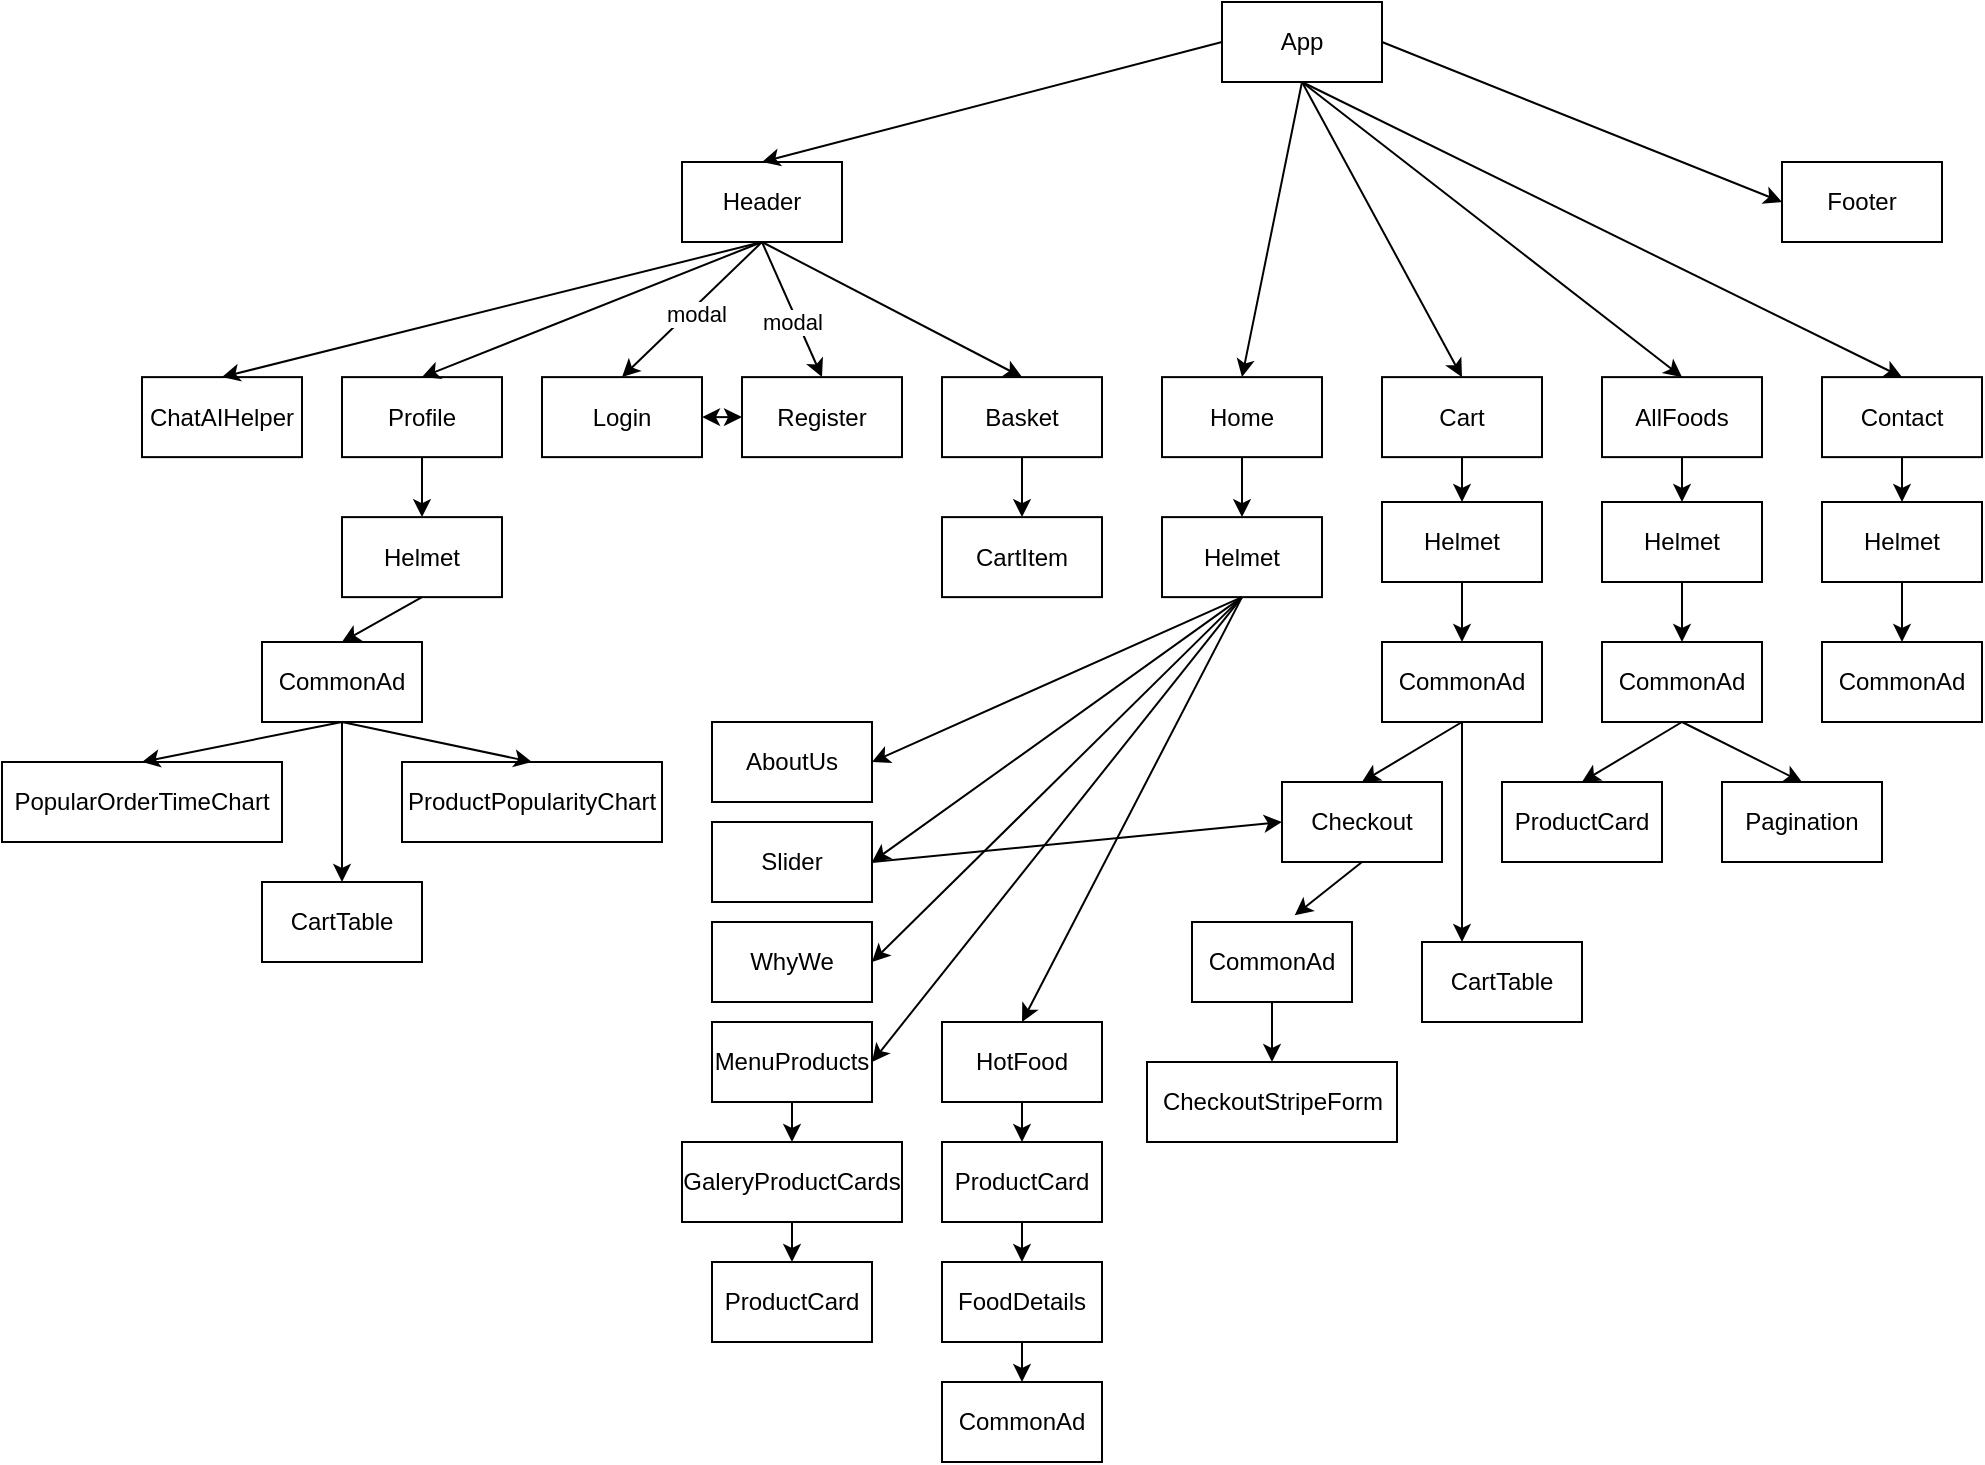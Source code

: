 <mxfile version="25.0.1">
  <diagram id="T6au1CTeq16PIGPDUhCm" name="Page-1">
    <mxGraphModel dx="1922" dy="454" grid="1" gridSize="10" guides="1" tooltips="1" connect="1" arrows="1" fold="1" page="1" pageScale="1" pageWidth="850" pageHeight="1100" math="0" shadow="0">
      <root>
        <mxCell id="0" />
        <mxCell id="1" parent="0" />
        <mxCell id="bUe71bqi6CILaKroShHS-388" value="App" style="rounded=0;whiteSpace=wrap;html=1;" vertex="1" parent="1">
          <mxGeometry x="440" y="290" width="80" height="40" as="geometry" />
        </mxCell>
        <mxCell id="bUe71bqi6CILaKroShHS-389" value="Header" style="rounded=0;whiteSpace=wrap;html=1;" vertex="1" parent="1">
          <mxGeometry x="170" y="370" width="80" height="40" as="geometry" />
        </mxCell>
        <mxCell id="bUe71bqi6CILaKroShHS-390" value="Home" style="rounded=0;whiteSpace=wrap;html=1;" vertex="1" parent="1">
          <mxGeometry x="410" y="477.56" width="80" height="40" as="geometry" />
        </mxCell>
        <mxCell id="bUe71bqi6CILaKroShHS-391" value="Cart" style="rounded=0;whiteSpace=wrap;html=1;" vertex="1" parent="1">
          <mxGeometry x="520" y="477.56" width="80" height="40" as="geometry" />
        </mxCell>
        <mxCell id="bUe71bqi6CILaKroShHS-392" value="Footer" style="rounded=0;whiteSpace=wrap;html=1;" vertex="1" parent="1">
          <mxGeometry x="720" y="370" width="80" height="40" as="geometry" />
        </mxCell>
        <mxCell id="bUe71bqi6CILaKroShHS-393" value="" style="endArrow=classic;html=1;rounded=0;exitX=1;exitY=0.5;exitDx=0;exitDy=0;entryX=0;entryY=0.5;entryDx=0;entryDy=0;" edge="1" parent="1" source="bUe71bqi6CILaKroShHS-388" target="bUe71bqi6CILaKroShHS-392">
          <mxGeometry width="50" height="50" relative="1" as="geometry">
            <mxPoint x="600" y="510" as="sourcePoint" />
            <mxPoint x="650" y="460" as="targetPoint" />
          </mxGeometry>
        </mxCell>
        <mxCell id="bUe71bqi6CILaKroShHS-394" value="" style="endArrow=classic;html=1;rounded=0;exitX=0;exitY=0.5;exitDx=0;exitDy=0;entryX=0.5;entryY=0;entryDx=0;entryDy=0;" edge="1" parent="1" source="bUe71bqi6CILaKroShHS-388" target="bUe71bqi6CILaKroShHS-389">
          <mxGeometry width="50" height="50" relative="1" as="geometry">
            <mxPoint x="450" y="510" as="sourcePoint" />
            <mxPoint x="500" y="460" as="targetPoint" />
          </mxGeometry>
        </mxCell>
        <mxCell id="bUe71bqi6CILaKroShHS-395" value="" style="endArrow=classic;html=1;rounded=0;exitX=0.5;exitY=1;exitDx=0;exitDy=0;entryX=0.5;entryY=0;entryDx=0;entryDy=0;" edge="1" parent="1" source="bUe71bqi6CILaKroShHS-388" target="bUe71bqi6CILaKroShHS-390">
          <mxGeometry width="50" height="50" relative="1" as="geometry">
            <mxPoint x="450" y="510" as="sourcePoint" />
            <mxPoint x="500" y="460" as="targetPoint" />
          </mxGeometry>
        </mxCell>
        <mxCell id="bUe71bqi6CILaKroShHS-396" value="" style="endArrow=classic;html=1;rounded=0;exitX=0.5;exitY=1;exitDx=0;exitDy=0;entryX=0.5;entryY=0;entryDx=0;entryDy=0;" edge="1" parent="1" source="bUe71bqi6CILaKroShHS-388" target="bUe71bqi6CILaKroShHS-391">
          <mxGeometry width="50" height="50" relative="1" as="geometry">
            <mxPoint x="450" y="510" as="sourcePoint" />
            <mxPoint x="500" y="460" as="targetPoint" />
          </mxGeometry>
        </mxCell>
        <mxCell id="bUe71bqi6CILaKroShHS-397" value="Basket" style="rounded=0;whiteSpace=wrap;html=1;" vertex="1" parent="1">
          <mxGeometry x="300" y="477.56" width="80" height="40" as="geometry" />
        </mxCell>
        <mxCell id="bUe71bqi6CILaKroShHS-398" value="CartItem" style="rounded=0;whiteSpace=wrap;html=1;" vertex="1" parent="1">
          <mxGeometry x="300" y="547.56" width="80" height="40" as="geometry" />
        </mxCell>
        <mxCell id="bUe71bqi6CILaKroShHS-399" value="Register" style="rounded=0;whiteSpace=wrap;html=1;" vertex="1" parent="1">
          <mxGeometry x="200" y="477.56" width="80" height="40" as="geometry" />
        </mxCell>
        <mxCell id="bUe71bqi6CILaKroShHS-400" value="Login" style="rounded=0;whiteSpace=wrap;html=1;" vertex="1" parent="1">
          <mxGeometry x="100" y="477.56" width="80" height="40" as="geometry" />
        </mxCell>
        <mxCell id="bUe71bqi6CILaKroShHS-401" value="Profile" style="rounded=0;whiteSpace=wrap;html=1;" vertex="1" parent="1">
          <mxGeometry y="477.56" width="80" height="40" as="geometry" />
        </mxCell>
        <mxCell id="bUe71bqi6CILaKroShHS-403" value="" style="endArrow=classic;html=1;rounded=0;exitX=0.5;exitY=1;exitDx=0;exitDy=0;entryX=0.5;entryY=0;entryDx=0;entryDy=0;" edge="1" parent="1" source="bUe71bqi6CILaKroShHS-389" target="bUe71bqi6CILaKroShHS-397">
          <mxGeometry width="50" height="50" relative="1" as="geometry">
            <mxPoint x="440" y="320" as="sourcePoint" />
            <mxPoint x="350" y="370" as="targetPoint" />
          </mxGeometry>
        </mxCell>
        <mxCell id="bUe71bqi6CILaKroShHS-404" value="" style="endArrow=classic;html=1;rounded=0;exitX=0.5;exitY=1;exitDx=0;exitDy=0;entryX=0.5;entryY=0;entryDx=0;entryDy=0;" edge="1" parent="1" source="bUe71bqi6CILaKroShHS-397" target="bUe71bqi6CILaKroShHS-398">
          <mxGeometry width="50" height="50" relative="1" as="geometry">
            <mxPoint x="450" y="297.56" as="sourcePoint" />
            <mxPoint x="360" y="347.56" as="targetPoint" />
          </mxGeometry>
        </mxCell>
        <mxCell id="bUe71bqi6CILaKroShHS-405" value="" style="endArrow=classic;html=1;rounded=0;exitX=0.5;exitY=1;exitDx=0;exitDy=0;entryX=0.5;entryY=0;entryDx=0;entryDy=0;" edge="1" parent="1" source="bUe71bqi6CILaKroShHS-389" target="bUe71bqi6CILaKroShHS-399">
          <mxGeometry width="50" height="50" relative="1" as="geometry">
            <mxPoint x="460" y="340" as="sourcePoint" />
            <mxPoint x="370" y="390" as="targetPoint" />
          </mxGeometry>
        </mxCell>
        <mxCell id="bUe71bqi6CILaKroShHS-413" value="modal" style="edgeLabel;html=1;align=center;verticalAlign=middle;resizable=0;points=[];" vertex="1" connectable="0" parent="bUe71bqi6CILaKroShHS-405">
          <mxGeometry x="0.155" y="-3" relative="1" as="geometry">
            <mxPoint as="offset" />
          </mxGeometry>
        </mxCell>
        <mxCell id="bUe71bqi6CILaKroShHS-406" value="" style="endArrow=classic;rounded=0;exitX=0.5;exitY=1;exitDx=0;exitDy=0;entryX=0.5;entryY=0;entryDx=0;entryDy=0;html=1;textShadow=0;" edge="1" parent="1" source="bUe71bqi6CILaKroShHS-389" target="bUe71bqi6CILaKroShHS-400">
          <mxGeometry width="50" height="50" relative="1" as="geometry">
            <mxPoint x="470" y="350" as="sourcePoint" />
            <mxPoint x="380" y="400" as="targetPoint" />
          </mxGeometry>
        </mxCell>
        <mxCell id="bUe71bqi6CILaKroShHS-412" value="modal" style="edgeLabel;html=1;align=center;verticalAlign=middle;resizable=0;points=[];" vertex="1" connectable="0" parent="bUe71bqi6CILaKroShHS-406">
          <mxGeometry x="-0.0" y="3" relative="1" as="geometry">
            <mxPoint as="offset" />
          </mxGeometry>
        </mxCell>
        <mxCell id="bUe71bqi6CILaKroShHS-407" value="" style="endArrow=classic;startArrow=classic;html=1;rounded=0;exitX=1;exitY=0.5;exitDx=0;exitDy=0;entryX=0;entryY=0.5;entryDx=0;entryDy=0;" edge="1" parent="1" source="bUe71bqi6CILaKroShHS-400" target="bUe71bqi6CILaKroShHS-399">
          <mxGeometry width="50" height="50" relative="1" as="geometry">
            <mxPoint x="240" y="457.56" as="sourcePoint" />
            <mxPoint x="290" y="407.56" as="targetPoint" />
          </mxGeometry>
        </mxCell>
        <mxCell id="bUe71bqi6CILaKroShHS-408" value="" style="endArrow=classic;html=1;rounded=0;exitX=0.5;exitY=1;exitDx=0;exitDy=0;entryX=0.5;entryY=0;entryDx=0;entryDy=0;" edge="1" parent="1" source="bUe71bqi6CILaKroShHS-389" target="bUe71bqi6CILaKroShHS-401">
          <mxGeometry width="50" height="50" relative="1" as="geometry">
            <mxPoint x="480" y="360" as="sourcePoint" />
            <mxPoint x="390" y="410" as="targetPoint" />
          </mxGeometry>
        </mxCell>
        <mxCell id="bUe71bqi6CILaKroShHS-409" value="" style="endArrow=classic;html=1;rounded=0;exitX=0.5;exitY=1;exitDx=0;exitDy=0;" edge="1" parent="1" source="bUe71bqi6CILaKroShHS-401" target="bUe71bqi6CILaKroShHS-470">
          <mxGeometry width="50" height="50" relative="1" as="geometry">
            <mxPoint x="490" y="367.56" as="sourcePoint" />
            <mxPoint x="40" y="550" as="targetPoint" />
          </mxGeometry>
        </mxCell>
        <mxCell id="bUe71bqi6CILaKroShHS-414" value="AllFoods" style="rounded=0;whiteSpace=wrap;html=1;" vertex="1" parent="1">
          <mxGeometry x="630" y="477.56" width="80" height="40" as="geometry" />
        </mxCell>
        <mxCell id="bUe71bqi6CILaKroShHS-415" value="Contact" style="rounded=0;whiteSpace=wrap;html=1;" vertex="1" parent="1">
          <mxGeometry x="740" y="477.56" width="80" height="40" as="geometry" />
        </mxCell>
        <mxCell id="bUe71bqi6CILaKroShHS-416" value="" style="endArrow=classic;html=1;rounded=0;exitX=0.5;exitY=1;exitDx=0;exitDy=0;entryX=0.5;entryY=0;entryDx=0;entryDy=0;" edge="1" parent="1" source="bUe71bqi6CILaKroShHS-388" target="bUe71bqi6CILaKroShHS-414">
          <mxGeometry width="50" height="50" relative="1" as="geometry">
            <mxPoint x="490" y="340" as="sourcePoint" />
            <mxPoint x="570" y="488" as="targetPoint" />
          </mxGeometry>
        </mxCell>
        <mxCell id="bUe71bqi6CILaKroShHS-417" value="" style="endArrow=classic;html=1;rounded=0;exitX=0.5;exitY=1;exitDx=0;exitDy=0;entryX=0.5;entryY=0;entryDx=0;entryDy=0;" edge="1" parent="1" source="bUe71bqi6CILaKroShHS-388" target="bUe71bqi6CILaKroShHS-415">
          <mxGeometry width="50" height="50" relative="1" as="geometry">
            <mxPoint x="500" y="350" as="sourcePoint" />
            <mxPoint x="580" y="498" as="targetPoint" />
          </mxGeometry>
        </mxCell>
        <mxCell id="bUe71bqi6CILaKroShHS-418" value="Helmet" style="rounded=0;whiteSpace=wrap;html=1;" vertex="1" parent="1">
          <mxGeometry x="740" y="540" width="80" height="40" as="geometry" />
        </mxCell>
        <mxCell id="bUe71bqi6CILaKroShHS-419" value="CommonAd" style="rounded=0;whiteSpace=wrap;html=1;" vertex="1" parent="1">
          <mxGeometry x="740" y="610" width="80" height="40" as="geometry" />
        </mxCell>
        <mxCell id="bUe71bqi6CILaKroShHS-421" value="Helmet" style="rounded=0;whiteSpace=wrap;html=1;" vertex="1" parent="1">
          <mxGeometry x="630" y="540" width="80" height="40" as="geometry" />
        </mxCell>
        <mxCell id="bUe71bqi6CILaKroShHS-422" value="Helmet" style="rounded=0;whiteSpace=wrap;html=1;" vertex="1" parent="1">
          <mxGeometry x="520" y="540" width="80" height="40" as="geometry" />
        </mxCell>
        <mxCell id="bUe71bqi6CILaKroShHS-423" value="" style="endArrow=classic;html=1;rounded=0;exitX=0.5;exitY=1;exitDx=0;exitDy=0;entryX=0.5;entryY=0;entryDx=0;entryDy=0;" edge="1" parent="1" source="bUe71bqi6CILaKroShHS-415" target="bUe71bqi6CILaKroShHS-418">
          <mxGeometry width="50" height="50" relative="1" as="geometry">
            <mxPoint x="590" y="530" as="sourcePoint" />
            <mxPoint x="640" y="480" as="targetPoint" />
          </mxGeometry>
        </mxCell>
        <mxCell id="bUe71bqi6CILaKroShHS-424" value="" style="endArrow=classic;html=1;rounded=0;exitX=0.5;exitY=1;exitDx=0;exitDy=0;entryX=0.5;entryY=0;entryDx=0;entryDy=0;" edge="1" parent="1" source="bUe71bqi6CILaKroShHS-418" target="bUe71bqi6CILaKroShHS-419">
          <mxGeometry width="50" height="50" relative="1" as="geometry">
            <mxPoint x="790" y="528" as="sourcePoint" />
            <mxPoint x="790" y="550" as="targetPoint" />
          </mxGeometry>
        </mxCell>
        <mxCell id="bUe71bqi6CILaKroShHS-425" value="" style="endArrow=classic;html=1;rounded=0;exitX=0.5;exitY=1;exitDx=0;exitDy=0;entryX=0.5;entryY=0;entryDx=0;entryDy=0;" edge="1" parent="1" source="bUe71bqi6CILaKroShHS-414" target="bUe71bqi6CILaKroShHS-421">
          <mxGeometry width="50" height="50" relative="1" as="geometry">
            <mxPoint x="800" y="538" as="sourcePoint" />
            <mxPoint x="800" y="560" as="targetPoint" />
          </mxGeometry>
        </mxCell>
        <mxCell id="bUe71bqi6CILaKroShHS-426" value="" style="endArrow=classic;html=1;rounded=0;exitX=0.5;exitY=1;exitDx=0;exitDy=0;entryX=0.5;entryY=0;entryDx=0;entryDy=0;" edge="1" parent="1" source="bUe71bqi6CILaKroShHS-391" target="bUe71bqi6CILaKroShHS-422">
          <mxGeometry width="50" height="50" relative="1" as="geometry">
            <mxPoint x="810" y="548" as="sourcePoint" />
            <mxPoint x="810" y="570" as="targetPoint" />
          </mxGeometry>
        </mxCell>
        <mxCell id="bUe71bqi6CILaKroShHS-427" value="CommonAd" style="rounded=0;whiteSpace=wrap;html=1;" vertex="1" parent="1">
          <mxGeometry x="630" y="610" width="80" height="40" as="geometry" />
        </mxCell>
        <mxCell id="bUe71bqi6CILaKroShHS-428" value="CommonAd" style="rounded=0;whiteSpace=wrap;html=1;" vertex="1" parent="1">
          <mxGeometry x="520" y="610" width="80" height="40" as="geometry" />
        </mxCell>
        <mxCell id="bUe71bqi6CILaKroShHS-429" value="" style="endArrow=classic;html=1;rounded=0;exitX=0.5;exitY=1;exitDx=0;exitDy=0;entryX=0.5;entryY=0;entryDx=0;entryDy=0;" edge="1" parent="1" source="bUe71bqi6CILaKroShHS-421" target="bUe71bqi6CILaKroShHS-427">
          <mxGeometry width="50" height="50" relative="1" as="geometry">
            <mxPoint x="790" y="590" as="sourcePoint" />
            <mxPoint x="790" y="620" as="targetPoint" />
          </mxGeometry>
        </mxCell>
        <mxCell id="bUe71bqi6CILaKroShHS-430" value="" style="endArrow=classic;html=1;rounded=0;exitX=0.5;exitY=1;exitDx=0;exitDy=0;entryX=0.5;entryY=0;entryDx=0;entryDy=0;" edge="1" parent="1" source="bUe71bqi6CILaKroShHS-422" target="bUe71bqi6CILaKroShHS-428">
          <mxGeometry width="50" height="50" relative="1" as="geometry">
            <mxPoint x="800" y="600" as="sourcePoint" />
            <mxPoint x="800" y="630" as="targetPoint" />
          </mxGeometry>
        </mxCell>
        <mxCell id="bUe71bqi6CILaKroShHS-431" value="Pagination" style="rounded=0;whiteSpace=wrap;html=1;" vertex="1" parent="1">
          <mxGeometry x="690" y="680" width="80" height="40" as="geometry" />
        </mxCell>
        <mxCell id="bUe71bqi6CILaKroShHS-432" value="ProductCard" style="rounded=0;whiteSpace=wrap;html=1;" vertex="1" parent="1">
          <mxGeometry x="580" y="680" width="80" height="40" as="geometry" />
        </mxCell>
        <mxCell id="bUe71bqi6CILaKroShHS-433" value="" style="endArrow=classic;html=1;rounded=0;exitX=0.5;exitY=1;exitDx=0;exitDy=0;entryX=0.5;entryY=0;entryDx=0;entryDy=0;" edge="1" parent="1" source="bUe71bqi6CILaKroShHS-427" target="bUe71bqi6CILaKroShHS-432">
          <mxGeometry width="50" height="50" relative="1" as="geometry">
            <mxPoint x="680" y="590" as="sourcePoint" />
            <mxPoint x="680" y="620" as="targetPoint" />
          </mxGeometry>
        </mxCell>
        <mxCell id="bUe71bqi6CILaKroShHS-434" value="" style="endArrow=classic;html=1;rounded=0;exitX=0.5;exitY=1;exitDx=0;exitDy=0;entryX=0.5;entryY=0;entryDx=0;entryDy=0;" edge="1" parent="1" source="bUe71bqi6CILaKroShHS-427" target="bUe71bqi6CILaKroShHS-431">
          <mxGeometry width="50" height="50" relative="1" as="geometry">
            <mxPoint x="690" y="600" as="sourcePoint" />
            <mxPoint x="690" y="630" as="targetPoint" />
          </mxGeometry>
        </mxCell>
        <mxCell id="bUe71bqi6CILaKroShHS-435" value="Checkout" style="rounded=0;whiteSpace=wrap;html=1;" vertex="1" parent="1">
          <mxGeometry x="470" y="680" width="80" height="40" as="geometry" />
        </mxCell>
        <mxCell id="bUe71bqi6CILaKroShHS-436" value="CartTable" style="rounded=0;whiteSpace=wrap;html=1;" vertex="1" parent="1">
          <mxGeometry x="540" y="760" width="80" height="40" as="geometry" />
        </mxCell>
        <mxCell id="bUe71bqi6CILaKroShHS-437" value="" style="endArrow=classic;html=1;rounded=0;exitX=0.5;exitY=1;exitDx=0;exitDy=0;entryX=0.5;entryY=0;entryDx=0;entryDy=0;" edge="1" parent="1" source="bUe71bqi6CILaKroShHS-428" target="bUe71bqi6CILaKroShHS-435">
          <mxGeometry width="50" height="50" relative="1" as="geometry">
            <mxPoint x="680" y="590" as="sourcePoint" />
            <mxPoint x="680" y="620" as="targetPoint" />
          </mxGeometry>
        </mxCell>
        <mxCell id="bUe71bqi6CILaKroShHS-438" value="" style="endArrow=classic;html=1;rounded=0;exitX=0.5;exitY=1;exitDx=0;exitDy=0;entryX=0.25;entryY=0;entryDx=0;entryDy=0;" edge="1" parent="1" source="bUe71bqi6CILaKroShHS-428" target="bUe71bqi6CILaKroShHS-436">
          <mxGeometry width="50" height="50" relative="1" as="geometry">
            <mxPoint x="690" y="600" as="sourcePoint" />
            <mxPoint x="690" y="630" as="targetPoint" />
          </mxGeometry>
        </mxCell>
        <mxCell id="bUe71bqi6CILaKroShHS-439" value="CommonAd" style="rounded=0;whiteSpace=wrap;html=1;" vertex="1" parent="1">
          <mxGeometry x="425" y="750" width="80" height="40" as="geometry" />
        </mxCell>
        <mxCell id="bUe71bqi6CILaKroShHS-440" value="" style="endArrow=classic;html=1;rounded=0;exitX=0.5;exitY=1;exitDx=0;exitDy=0;entryX=0.642;entryY=-0.083;entryDx=0;entryDy=0;entryPerimeter=0;" edge="1" parent="1" source="bUe71bqi6CILaKroShHS-435" target="bUe71bqi6CILaKroShHS-439">
          <mxGeometry width="50" height="50" relative="1" as="geometry">
            <mxPoint x="570" y="660" as="sourcePoint" />
            <mxPoint x="520" y="690" as="targetPoint" />
          </mxGeometry>
        </mxCell>
        <mxCell id="bUe71bqi6CILaKroShHS-441" value="Helmet" style="rounded=0;whiteSpace=wrap;html=1;" vertex="1" parent="1">
          <mxGeometry x="410" y="547.56" width="80" height="40" as="geometry" />
        </mxCell>
        <mxCell id="bUe71bqi6CILaKroShHS-442" value="" style="endArrow=classic;html=1;rounded=0;exitX=0.5;exitY=1;exitDx=0;exitDy=0;entryX=0.5;entryY=0;entryDx=0;entryDy=0;" edge="1" parent="1" source="bUe71bqi6CILaKroShHS-390" target="bUe71bqi6CILaKroShHS-441">
          <mxGeometry width="50" height="50" relative="1" as="geometry">
            <mxPoint x="570" y="528" as="sourcePoint" />
            <mxPoint x="570" y="550" as="targetPoint" />
          </mxGeometry>
        </mxCell>
        <mxCell id="bUe71bqi6CILaKroShHS-443" value="AboutUs" style="rounded=0;whiteSpace=wrap;html=1;" vertex="1" parent="1">
          <mxGeometry x="185" y="650" width="80" height="40" as="geometry" />
        </mxCell>
        <mxCell id="bUe71bqi6CILaKroShHS-444" value="Slider" style="rounded=0;whiteSpace=wrap;html=1;" vertex="1" parent="1">
          <mxGeometry x="185" y="700" width="80" height="40" as="geometry" />
        </mxCell>
        <mxCell id="bUe71bqi6CILaKroShHS-445" value="WhyWe" style="rounded=0;whiteSpace=wrap;html=1;" vertex="1" parent="1">
          <mxGeometry x="185" y="750" width="80" height="40" as="geometry" />
        </mxCell>
        <mxCell id="bUe71bqi6CILaKroShHS-446" value="MenuProducts" style="rounded=0;whiteSpace=wrap;html=1;" vertex="1" parent="1">
          <mxGeometry x="185" y="800" width="80" height="40" as="geometry" />
        </mxCell>
        <mxCell id="bUe71bqi6CILaKroShHS-447" value="HotFood" style="rounded=0;whiteSpace=wrap;html=1;" vertex="1" parent="1">
          <mxGeometry x="300" y="800" width="80" height="40" as="geometry" />
        </mxCell>
        <mxCell id="bUe71bqi6CILaKroShHS-448" value="" style="endArrow=classic;html=1;rounded=0;exitX=0.5;exitY=1;exitDx=0;exitDy=0;entryX=1;entryY=0.5;entryDx=0;entryDy=0;" edge="1" parent="1" source="bUe71bqi6CILaKroShHS-441" target="bUe71bqi6CILaKroShHS-443">
          <mxGeometry width="50" height="50" relative="1" as="geometry">
            <mxPoint x="520" y="730" as="sourcePoint" />
            <mxPoint x="461" y="757" as="targetPoint" />
          </mxGeometry>
        </mxCell>
        <mxCell id="bUe71bqi6CILaKroShHS-449" value="" style="endArrow=classic;html=1;rounded=0;exitX=0.5;exitY=1;exitDx=0;exitDy=0;entryX=1;entryY=0.5;entryDx=0;entryDy=0;" edge="1" parent="1" source="bUe71bqi6CILaKroShHS-441" target="bUe71bqi6CILaKroShHS-444">
          <mxGeometry width="50" height="50" relative="1" as="geometry">
            <mxPoint x="530" y="740" as="sourcePoint" />
            <mxPoint x="471" y="767" as="targetPoint" />
          </mxGeometry>
        </mxCell>
        <mxCell id="bUe71bqi6CILaKroShHS-450" value="" style="endArrow=classic;html=1;rounded=0;exitX=0.5;exitY=1;exitDx=0;exitDy=0;entryX=1;entryY=0.5;entryDx=0;entryDy=0;" edge="1" parent="1" source="bUe71bqi6CILaKroShHS-441" target="bUe71bqi6CILaKroShHS-445">
          <mxGeometry width="50" height="50" relative="1" as="geometry">
            <mxPoint x="540" y="750" as="sourcePoint" />
            <mxPoint x="481" y="777" as="targetPoint" />
          </mxGeometry>
        </mxCell>
        <mxCell id="bUe71bqi6CILaKroShHS-451" value="" style="endArrow=classic;html=1;rounded=0;exitX=0.5;exitY=1;exitDx=0;exitDy=0;entryX=1;entryY=0.5;entryDx=0;entryDy=0;" edge="1" parent="1" source="bUe71bqi6CILaKroShHS-441" target="bUe71bqi6CILaKroShHS-446">
          <mxGeometry width="50" height="50" relative="1" as="geometry">
            <mxPoint x="550" y="760" as="sourcePoint" />
            <mxPoint x="491" y="787" as="targetPoint" />
          </mxGeometry>
        </mxCell>
        <mxCell id="bUe71bqi6CILaKroShHS-452" value="" style="endArrow=classic;html=1;rounded=0;exitX=0.5;exitY=1;exitDx=0;exitDy=0;entryX=0.5;entryY=0;entryDx=0;entryDy=0;" edge="1" parent="1" source="bUe71bqi6CILaKroShHS-441" target="bUe71bqi6CILaKroShHS-447">
          <mxGeometry width="50" height="50" relative="1" as="geometry">
            <mxPoint x="560" y="770" as="sourcePoint" />
            <mxPoint x="380" y="810" as="targetPoint" />
          </mxGeometry>
        </mxCell>
        <mxCell id="bUe71bqi6CILaKroShHS-453" value="" style="endArrow=classic;html=1;rounded=0;exitX=1;exitY=0.5;exitDx=0;exitDy=0;entryX=0;entryY=0.5;entryDx=0;entryDy=0;" edge="1" parent="1" source="bUe71bqi6CILaKroShHS-444" target="bUe71bqi6CILaKroShHS-435">
          <mxGeometry width="50" height="50" relative="1" as="geometry">
            <mxPoint x="370" y="730" as="sourcePoint" />
            <mxPoint x="420" y="680" as="targetPoint" />
          </mxGeometry>
        </mxCell>
        <mxCell id="bUe71bqi6CILaKroShHS-456" value="FoodDetails" style="rounded=0;whiteSpace=wrap;html=1;" vertex="1" parent="1">
          <mxGeometry x="300" y="920" width="80" height="40" as="geometry" />
        </mxCell>
        <mxCell id="bUe71bqi6CILaKroShHS-457" value="GaleryProductCards" style="rounded=0;whiteSpace=wrap;html=1;" vertex="1" parent="1">
          <mxGeometry x="170" y="860" width="110" height="40" as="geometry" />
        </mxCell>
        <mxCell id="bUe71bqi6CILaKroShHS-459" value="ProductCard" style="rounded=0;whiteSpace=wrap;html=1;" vertex="1" parent="1">
          <mxGeometry x="185" y="920" width="80" height="40" as="geometry" />
        </mxCell>
        <mxCell id="bUe71bqi6CILaKroShHS-460" value="ProductCard" style="rounded=0;whiteSpace=wrap;html=1;" vertex="1" parent="1">
          <mxGeometry x="300" y="860" width="80" height="40" as="geometry" />
        </mxCell>
        <mxCell id="bUe71bqi6CILaKroShHS-461" value="CommonAd" style="rounded=0;whiteSpace=wrap;html=1;" vertex="1" parent="1">
          <mxGeometry x="300" y="980" width="80" height="40" as="geometry" />
        </mxCell>
        <mxCell id="bUe71bqi6CILaKroShHS-462" value="" style="endArrow=classic;html=1;rounded=0;entryX=0.5;entryY=0;entryDx=0;entryDy=0;" edge="1" parent="1" source="bUe71bqi6CILaKroShHS-446" target="bUe71bqi6CILaKroShHS-457">
          <mxGeometry width="50" height="50" relative="1" as="geometry">
            <mxPoint x="520" y="730" as="sourcePoint" />
            <mxPoint x="461" y="757" as="targetPoint" />
          </mxGeometry>
        </mxCell>
        <mxCell id="bUe71bqi6CILaKroShHS-463" value="" style="endArrow=classic;html=1;rounded=0;entryX=0.5;entryY=0;entryDx=0;entryDy=0;exitX=0.5;exitY=1;exitDx=0;exitDy=0;" edge="1" parent="1" source="bUe71bqi6CILaKroShHS-457" target="bUe71bqi6CILaKroShHS-459">
          <mxGeometry width="50" height="50" relative="1" as="geometry">
            <mxPoint x="235" y="850" as="sourcePoint" />
            <mxPoint x="235" y="870" as="targetPoint" />
          </mxGeometry>
        </mxCell>
        <mxCell id="bUe71bqi6CILaKroShHS-464" value="" style="endArrow=classic;html=1;rounded=0;entryX=0.5;entryY=0;entryDx=0;entryDy=0;exitX=0.5;exitY=1;exitDx=0;exitDy=0;" edge="1" parent="1" source="bUe71bqi6CILaKroShHS-447" target="bUe71bqi6CILaKroShHS-460">
          <mxGeometry width="50" height="50" relative="1" as="geometry">
            <mxPoint x="245" y="860" as="sourcePoint" />
            <mxPoint x="245" y="880" as="targetPoint" />
          </mxGeometry>
        </mxCell>
        <mxCell id="bUe71bqi6CILaKroShHS-465" value="" style="endArrow=classic;html=1;rounded=0;entryX=0.5;entryY=0;entryDx=0;entryDy=0;" edge="1" parent="1" source="bUe71bqi6CILaKroShHS-460" target="bUe71bqi6CILaKroShHS-456">
          <mxGeometry width="50" height="50" relative="1" as="geometry">
            <mxPoint x="255" y="870" as="sourcePoint" />
            <mxPoint x="255" y="890" as="targetPoint" />
          </mxGeometry>
        </mxCell>
        <mxCell id="bUe71bqi6CILaKroShHS-466" value="" style="endArrow=classic;html=1;rounded=0;entryX=0.5;entryY=0;entryDx=0;entryDy=0;" edge="1" parent="1" source="bUe71bqi6CILaKroShHS-456" target="bUe71bqi6CILaKroShHS-461">
          <mxGeometry width="50" height="50" relative="1" as="geometry">
            <mxPoint x="265" y="880" as="sourcePoint" />
            <mxPoint x="265" y="900" as="targetPoint" />
          </mxGeometry>
        </mxCell>
        <mxCell id="bUe71bqi6CILaKroShHS-467" value="ChatAIHelper" style="rounded=0;whiteSpace=wrap;html=1;" vertex="1" parent="1">
          <mxGeometry x="-100" y="477.56" width="80" height="40" as="geometry" />
        </mxCell>
        <mxCell id="bUe71bqi6CILaKroShHS-468" value="" style="endArrow=classic;html=1;rounded=0;exitX=0.5;exitY=1;exitDx=0;exitDy=0;entryX=0.5;entryY=0;entryDx=0;entryDy=0;" edge="1" parent="1" source="bUe71bqi6CILaKroShHS-389" target="bUe71bqi6CILaKroShHS-467">
          <mxGeometry width="50" height="50" relative="1" as="geometry">
            <mxPoint x="220" y="420" as="sourcePoint" />
            <mxPoint x="50" y="488" as="targetPoint" />
          </mxGeometry>
        </mxCell>
        <mxCell id="bUe71bqi6CILaKroShHS-470" value="Helmet" style="rounded=0;whiteSpace=wrap;html=1;" vertex="1" parent="1">
          <mxGeometry y="547.56" width="80" height="40" as="geometry" />
        </mxCell>
        <mxCell id="bUe71bqi6CILaKroShHS-473" value="PopularOrderTimeChart" style="rounded=0;whiteSpace=wrap;html=1;" vertex="1" parent="1">
          <mxGeometry x="-170" y="670" width="140" height="40" as="geometry" />
        </mxCell>
        <mxCell id="bUe71bqi6CILaKroShHS-474" value="CartTable" style="rounded=0;whiteSpace=wrap;html=1;" vertex="1" parent="1">
          <mxGeometry x="-40" y="730" width="80" height="40" as="geometry" />
        </mxCell>
        <mxCell id="bUe71bqi6CILaKroShHS-475" value="ProductPopularityChart" style="rounded=0;whiteSpace=wrap;html=1;" vertex="1" parent="1">
          <mxGeometry x="30" y="670" width="130" height="40" as="geometry" />
        </mxCell>
        <mxCell id="bUe71bqi6CILaKroShHS-476" value="CommonAd" style="rounded=0;whiteSpace=wrap;html=1;" vertex="1" parent="1">
          <mxGeometry x="-40" y="610" width="80" height="40" as="geometry" />
        </mxCell>
        <mxCell id="bUe71bqi6CILaKroShHS-478" value="" style="endArrow=classic;html=1;rounded=0;exitX=0.5;exitY=1;exitDx=0;exitDy=0;entryX=0.5;entryY=0;entryDx=0;entryDy=0;" edge="1" parent="1" source="bUe71bqi6CILaKroShHS-470" target="bUe71bqi6CILaKroShHS-476">
          <mxGeometry width="50" height="50" relative="1" as="geometry">
            <mxPoint x="50" y="528" as="sourcePoint" />
            <mxPoint x="50" y="558" as="targetPoint" />
          </mxGeometry>
        </mxCell>
        <mxCell id="bUe71bqi6CILaKroShHS-479" value="" style="endArrow=classic;html=1;rounded=0;exitX=0.5;exitY=1;exitDx=0;exitDy=0;entryX=0.5;entryY=0;entryDx=0;entryDy=0;" edge="1" parent="1" source="bUe71bqi6CILaKroShHS-476" target="bUe71bqi6CILaKroShHS-475">
          <mxGeometry width="50" height="50" relative="1" as="geometry">
            <mxPoint x="60" y="538" as="sourcePoint" />
            <mxPoint x="60" y="568" as="targetPoint" />
          </mxGeometry>
        </mxCell>
        <mxCell id="bUe71bqi6CILaKroShHS-480" value="" style="endArrow=classic;html=1;rounded=0;exitX=0.5;exitY=1;exitDx=0;exitDy=0;entryX=0.5;entryY=0;entryDx=0;entryDy=0;" edge="1" parent="1" source="bUe71bqi6CILaKroShHS-476" target="bUe71bqi6CILaKroShHS-474">
          <mxGeometry width="50" height="50" relative="1" as="geometry">
            <mxPoint x="70" y="548" as="sourcePoint" />
            <mxPoint x="70" y="578" as="targetPoint" />
          </mxGeometry>
        </mxCell>
        <mxCell id="bUe71bqi6CILaKroShHS-481" value="" style="endArrow=classic;html=1;rounded=0;exitX=0.5;exitY=1;exitDx=0;exitDy=0;entryX=0.5;entryY=0;entryDx=0;entryDy=0;" edge="1" parent="1" source="bUe71bqi6CILaKroShHS-476" target="bUe71bqi6CILaKroShHS-473">
          <mxGeometry width="50" height="50" relative="1" as="geometry">
            <mxPoint x="80" y="558" as="sourcePoint" />
            <mxPoint x="80" y="588" as="targetPoint" />
          </mxGeometry>
        </mxCell>
        <mxCell id="bUe71bqi6CILaKroShHS-482" value="CheckoutStripeForm" style="rounded=0;whiteSpace=wrap;html=1;" vertex="1" parent="1">
          <mxGeometry x="402.5" y="820" width="125" height="40" as="geometry" />
        </mxCell>
        <mxCell id="bUe71bqi6CILaKroShHS-483" value="" style="endArrow=classic;html=1;rounded=0;exitX=0.5;exitY=1;exitDx=0;exitDy=0;entryX=0.5;entryY=0;entryDx=0;entryDy=0;" edge="1" parent="1" source="bUe71bqi6CILaKroShHS-439" target="bUe71bqi6CILaKroShHS-482">
          <mxGeometry width="50" height="50" relative="1" as="geometry">
            <mxPoint x="520" y="730" as="sourcePoint" />
            <mxPoint x="486" y="757" as="targetPoint" />
          </mxGeometry>
        </mxCell>
      </root>
    </mxGraphModel>
  </diagram>
</mxfile>
